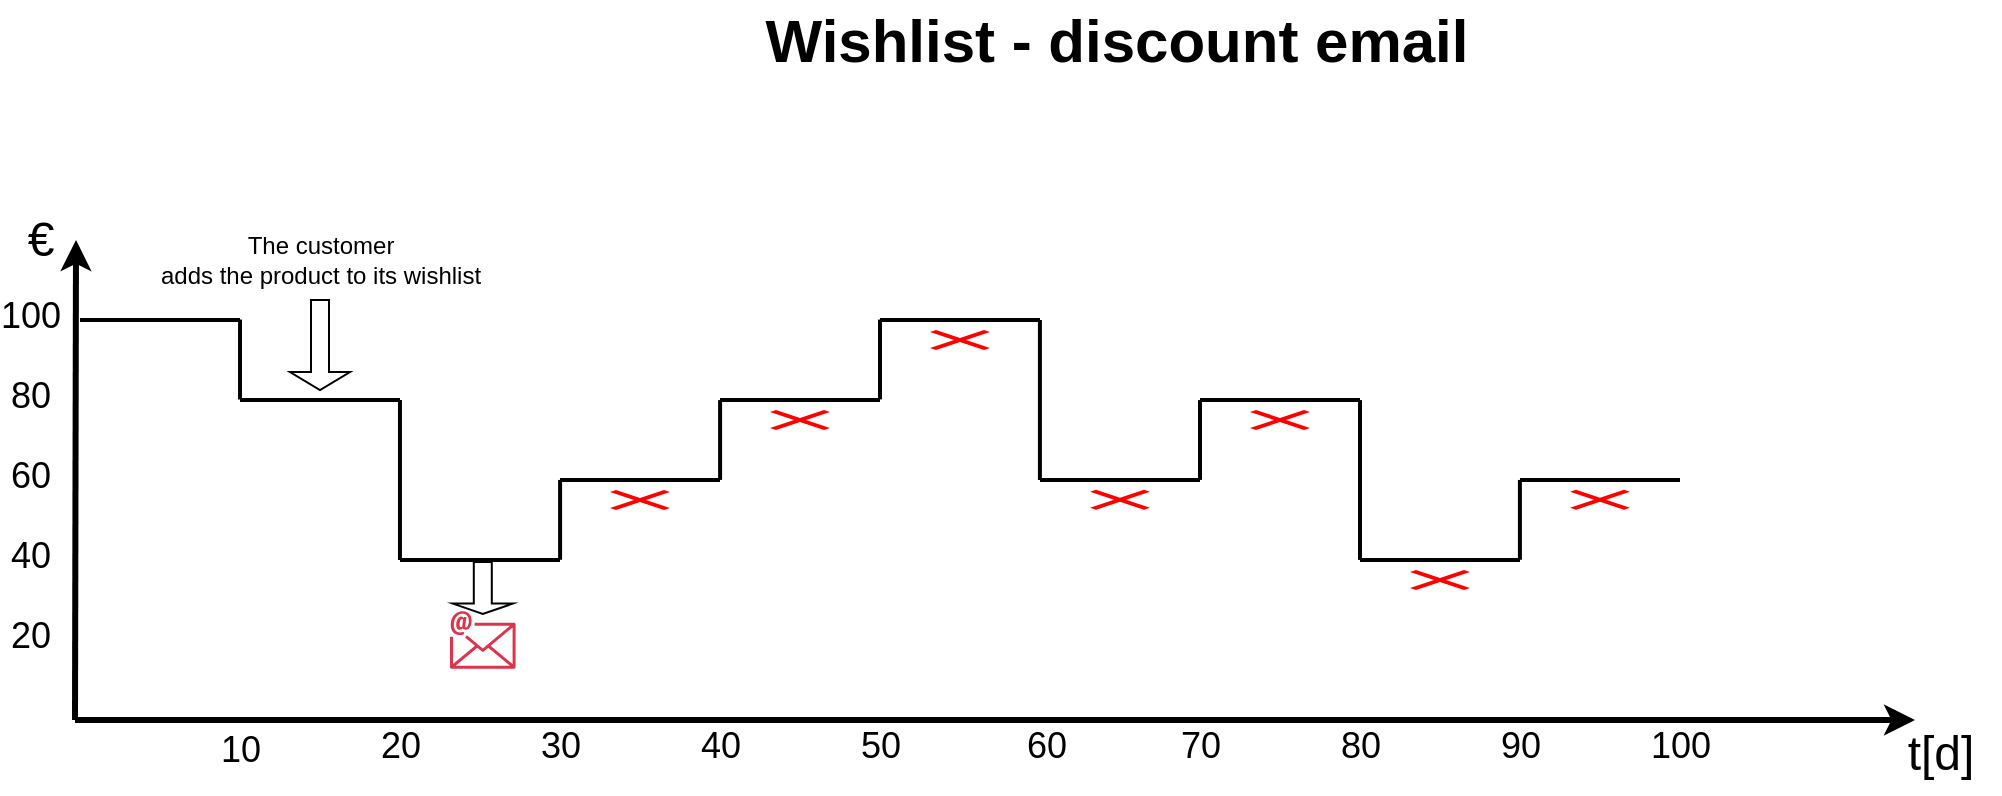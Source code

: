 <mxfile version="26.2.1">
  <diagram id="07fea595-8f29-1299-0266-81d95cde20df" name="Page-1">
    <mxGraphModel dx="-1130" dy="-300" grid="1" gridSize="10" guides="1" tooltips="1" connect="1" arrows="1" fold="1" page="1" pageScale="1" pageWidth="1169" pageHeight="827" background="none" math="0" shadow="0">
      <root>
        <mxCell id="0" />
        <mxCell id="1" parent="0" />
        <mxCell id="727" value="" style="edgeStyle=none;html=1;fontColor=#000000;strokeWidth=3;strokeColor=#000000;" parent="1" edge="1">
          <mxGeometry width="100" height="100" relative="1" as="geometry">
            <mxPoint x="2437.5" y="1200" as="sourcePoint" />
            <mxPoint x="2438" y="960" as="targetPoint" />
          </mxGeometry>
        </mxCell>
        <mxCell id="734" value="" style="edgeStyle=none;html=1;fontColor=#000000;strokeWidth=3;strokeColor=#000000;" parent="1" edge="1">
          <mxGeometry width="100" height="100" relative="1" as="geometry">
            <mxPoint x="2437.5" y="1200" as="sourcePoint" />
            <mxPoint x="3357.5" y="1200" as="targetPoint" />
          </mxGeometry>
        </mxCell>
        <mxCell id="736" value="10" style="text;spacingTop=-5;align=center;verticalAlign=middle;fontStyle=0;html=1;fontSize=18;points=[];strokeColor=none;" parent="1" vertex="1">
          <mxGeometry x="2460" y="1202" width="120" height="30" as="geometry" />
        </mxCell>
        <mxCell id="737" value="20" style="text;spacingTop=-5;align=center;verticalAlign=middle;fontStyle=0;html=1;fontSize=18;points=[];strokeColor=none;" parent="1" vertex="1">
          <mxGeometry x="2540" y="1200" width="120" height="30" as="geometry" />
        </mxCell>
        <mxCell id="738" value="30" style="text;spacingTop=-5;align=center;verticalAlign=middle;fontStyle=0;html=1;fontSize=18;points=[];strokeColor=none;" parent="1" vertex="1">
          <mxGeometry x="2620" y="1200" width="120" height="30" as="geometry" />
        </mxCell>
        <mxCell id="746" value="20" style="text;spacingTop=-5;align=center;verticalAlign=middle;fontStyle=0;html=1;fontSize=18;points=[]" parent="1" vertex="1">
          <mxGeometry x="2400" y="1150" width="30" height="20" as="geometry" />
        </mxCell>
        <mxCell id="749" value="Wishlist - discount email" style="text;spacingTop=-5;align=center;verticalAlign=middle;fontSize=30;fontStyle=1;html=1;points=[]" parent="1" vertex="1">
          <mxGeometry x="2552.5" y="840" width="810" height="45" as="geometry" />
        </mxCell>
        <mxCell id="752" value="40" style="text;spacingTop=-5;align=center;verticalAlign=middle;fontStyle=0;html=1;fontSize=18;points=[];strokeColor=none;" parent="1" vertex="1">
          <mxGeometry x="2700" y="1200" width="120" height="30" as="geometry" />
        </mxCell>
        <mxCell id="a5YcPVO9M3d51Q_ddzRe-755" value="&lt;font style=&quot;font-size: 24px;&quot;&gt;€&lt;/font&gt;" style="text;html=1;align=center;verticalAlign=middle;resizable=0;points=[];autosize=1;strokeColor=none;fillColor=none;" vertex="1" parent="1">
          <mxGeometry x="2400" y="940" width="40" height="40" as="geometry" />
        </mxCell>
        <mxCell id="a5YcPVO9M3d51Q_ddzRe-756" value="&lt;font style=&quot;font-size: 24px;&quot;&gt;t[d]&lt;/font&gt;" style="text;html=1;align=center;verticalAlign=middle;resizable=0;points=[];autosize=1;strokeColor=none;fillColor=none;" vertex="1" parent="1">
          <mxGeometry x="3340" y="1197" width="60" height="40" as="geometry" />
        </mxCell>
        <mxCell id="a5YcPVO9M3d51Q_ddzRe-757" value="50" style="text;spacingTop=-5;align=center;verticalAlign=middle;fontStyle=0;html=1;fontSize=18;points=[];strokeColor=none;" vertex="1" parent="1">
          <mxGeometry x="2780" y="1200" width="120" height="30" as="geometry" />
        </mxCell>
        <mxCell id="a5YcPVO9M3d51Q_ddzRe-758" value="60" style="text;spacingTop=-5;align=center;verticalAlign=middle;fontStyle=0;html=1;fontSize=18;points=[];strokeColor=none;" vertex="1" parent="1">
          <mxGeometry x="2863" y="1200" width="120" height="30" as="geometry" />
        </mxCell>
        <mxCell id="a5YcPVO9M3d51Q_ddzRe-759" value="70" style="text;spacingTop=-5;align=center;verticalAlign=middle;fontStyle=0;html=1;fontSize=18;points=[];strokeColor=none;" vertex="1" parent="1">
          <mxGeometry x="2940" y="1200" width="120" height="30" as="geometry" />
        </mxCell>
        <mxCell id="a5YcPVO9M3d51Q_ddzRe-760" value="80" style="text;spacingTop=-5;align=center;verticalAlign=middle;fontStyle=0;html=1;fontSize=18;points=[];strokeColor=none;" vertex="1" parent="1">
          <mxGeometry x="3020" y="1200" width="120" height="30" as="geometry" />
        </mxCell>
        <mxCell id="a5YcPVO9M3d51Q_ddzRe-761" value="90" style="text;spacingTop=-5;align=center;verticalAlign=middle;fontStyle=0;html=1;fontSize=18;points=[];strokeColor=none;" vertex="1" parent="1">
          <mxGeometry x="3100" y="1200" width="120" height="30" as="geometry" />
        </mxCell>
        <mxCell id="a5YcPVO9M3d51Q_ddzRe-762" value="100" style="text;spacingTop=-5;align=center;verticalAlign=middle;fontStyle=0;html=1;fontSize=18;points=[];strokeColor=none;" vertex="1" parent="1">
          <mxGeometry x="3180" y="1200" width="120" height="30" as="geometry" />
        </mxCell>
        <mxCell id="a5YcPVO9M3d51Q_ddzRe-763" value="40" style="text;spacingTop=-5;align=center;verticalAlign=middle;fontStyle=0;html=1;fontSize=18;points=[]" vertex="1" parent="1">
          <mxGeometry x="2400" y="1110" width="30" height="20" as="geometry" />
        </mxCell>
        <mxCell id="a5YcPVO9M3d51Q_ddzRe-764" value="60" style="text;spacingTop=-5;align=center;verticalAlign=middle;fontStyle=0;html=1;fontSize=18;points=[]" vertex="1" parent="1">
          <mxGeometry x="2400" y="1070" width="30" height="20" as="geometry" />
        </mxCell>
        <mxCell id="a5YcPVO9M3d51Q_ddzRe-765" value="80" style="text;spacingTop=-5;align=center;verticalAlign=middle;fontStyle=0;html=1;fontSize=18;points=[]" vertex="1" parent="1">
          <mxGeometry x="2400" y="1030" width="30" height="20" as="geometry" />
        </mxCell>
        <mxCell id="a5YcPVO9M3d51Q_ddzRe-766" value="100" style="text;spacingTop=-5;align=center;verticalAlign=middle;fontStyle=0;html=1;fontSize=18;points=[]" vertex="1" parent="1">
          <mxGeometry x="2400" y="990" width="30" height="20" as="geometry" />
        </mxCell>
        <mxCell id="a5YcPVO9M3d51Q_ddzRe-767" value="" style="line;strokeWidth=2;html=1;" vertex="1" parent="1">
          <mxGeometry x="2440" y="995" width="80" height="10" as="geometry" />
        </mxCell>
        <mxCell id="a5YcPVO9M3d51Q_ddzRe-768" value="" style="line;strokeWidth=2;html=1;" vertex="1" parent="1">
          <mxGeometry x="2520" y="1035" width="80" height="10" as="geometry" />
        </mxCell>
        <mxCell id="a5YcPVO9M3d51Q_ddzRe-770" value="" style="line;strokeWidth=2;html=1;" vertex="1" parent="1">
          <mxGeometry x="2600" y="1115" width="80" height="10" as="geometry" />
        </mxCell>
        <mxCell id="a5YcPVO9M3d51Q_ddzRe-771" value="" style="line;strokeWidth=2;html=1;" vertex="1" parent="1">
          <mxGeometry x="2680" y="1075" width="80" height="10" as="geometry" />
        </mxCell>
        <mxCell id="a5YcPVO9M3d51Q_ddzRe-772" value="" style="line;strokeWidth=2;html=1;" vertex="1" parent="1">
          <mxGeometry x="2760" y="1035" width="80" height="10" as="geometry" />
        </mxCell>
        <mxCell id="a5YcPVO9M3d51Q_ddzRe-774" value="" style="line;strokeWidth=2;html=1;" vertex="1" parent="1">
          <mxGeometry x="2840" y="995" width="80" height="10" as="geometry" />
        </mxCell>
        <mxCell id="a5YcPVO9M3d51Q_ddzRe-775" value="" style="line;strokeWidth=2;html=1;" vertex="1" parent="1">
          <mxGeometry x="2920" y="1075" width="80" height="10" as="geometry" />
        </mxCell>
        <mxCell id="a5YcPVO9M3d51Q_ddzRe-776" value="" style="line;strokeWidth=2;html=1;" vertex="1" parent="1">
          <mxGeometry x="3000" y="1027.5" width="80" height="25" as="geometry" />
        </mxCell>
        <mxCell id="a5YcPVO9M3d51Q_ddzRe-777" value="" style="line;strokeWidth=2;html=1;" vertex="1" parent="1">
          <mxGeometry x="3080" y="1115" width="80" height="10" as="geometry" />
        </mxCell>
        <mxCell id="a5YcPVO9M3d51Q_ddzRe-778" value="" style="line;strokeWidth=2;html=1;" vertex="1" parent="1">
          <mxGeometry x="3160" y="1075" width="80" height="10" as="geometry" />
        </mxCell>
        <mxCell id="a5YcPVO9M3d51Q_ddzRe-780" value="" style="shape=singleArrow;direction=south;whiteSpace=wrap;html=1;" vertex="1" parent="1">
          <mxGeometry x="2545" y="990" width="30" height="45" as="geometry" />
        </mxCell>
        <mxCell id="a5YcPVO9M3d51Q_ddzRe-783" value="The customer&lt;div&gt;adds the product to its wishlist&lt;/div&gt;" style="text;html=1;align=center;verticalAlign=middle;resizable=0;points=[];autosize=1;strokeColor=none;fillColor=none;" vertex="1" parent="1">
          <mxGeometry x="2470" y="950" width="180" height="40" as="geometry" />
        </mxCell>
        <mxCell id="a5YcPVO9M3d51Q_ddzRe-785" value="" style="line;strokeWidth=2;html=1;rotation=90;" vertex="1" parent="1">
          <mxGeometry x="2500.03" y="1014.75" width="39.97" height="10" as="geometry" />
        </mxCell>
        <mxCell id="a5YcPVO9M3d51Q_ddzRe-786" value="" style="line;strokeWidth=2;html=1;rotation=90;" vertex="1" parent="1">
          <mxGeometry x="2560.02" y="1074.99" width="79.92" height="10" as="geometry" />
        </mxCell>
        <mxCell id="a5YcPVO9M3d51Q_ddzRe-787" value="" style="line;strokeWidth=2;html=1;rotation=90;" vertex="1" parent="1">
          <mxGeometry x="2660.09" y="1094.93" width="39.91" height="10" as="geometry" />
        </mxCell>
        <mxCell id="a5YcPVO9M3d51Q_ddzRe-788" value="" style="line;strokeWidth=2;html=1;rotation=90;" vertex="1" parent="1">
          <mxGeometry x="2740.09" y="1052.5" width="39.91" height="15" as="geometry" />
        </mxCell>
        <mxCell id="a5YcPVO9M3d51Q_ddzRe-789" value="" style="line;strokeWidth=2;html=1;rotation=90;" vertex="1" parent="1">
          <mxGeometry x="2820.04" y="1014.75" width="39.91" height="10" as="geometry" />
        </mxCell>
        <mxCell id="a5YcPVO9M3d51Q_ddzRe-790" value="" style="line;strokeWidth=2;html=1;rotation=90;" vertex="1" parent="1">
          <mxGeometry x="2980.04" y="1052.5" width="39.91" height="15" as="geometry" />
        </mxCell>
        <mxCell id="a5YcPVO9M3d51Q_ddzRe-791" value="" style="line;strokeWidth=2;html=1;rotation=90;" vertex="1" parent="1">
          <mxGeometry x="3140" y="1094.93" width="39.91" height="10" as="geometry" />
        </mxCell>
        <mxCell id="a5YcPVO9M3d51Q_ddzRe-792" value="" style="line;strokeWidth=2;html=1;rotation=90;" vertex="1" parent="1">
          <mxGeometry x="2880" y="1035" width="79.92" height="10" as="geometry" />
        </mxCell>
        <mxCell id="a5YcPVO9M3d51Q_ddzRe-793" value="" style="line;strokeWidth=2;html=1;rotation=90;" vertex="1" parent="1">
          <mxGeometry x="3040.04" y="1075" width="79.92" height="10" as="geometry" />
        </mxCell>
        <mxCell id="a5YcPVO9M3d51Q_ddzRe-794" value="" style="sketch=0;outlineConnect=0;fontColor=#232F3E;gradientColor=none;fillColor=#DD344C;strokeColor=none;dashed=0;verticalLabelPosition=bottom;verticalAlign=top;align=center;html=1;fontSize=12;fontStyle=0;aspect=fixed;shape=mxgraph.aws4.email;" vertex="1" parent="1">
          <mxGeometry x="2625" y="1145.5" width="32.79" height="29" as="geometry" />
        </mxCell>
        <mxCell id="a5YcPVO9M3d51Q_ddzRe-795" value="" style="shape=singleArrow;direction=south;whiteSpace=wrap;html=1;" vertex="1" parent="1">
          <mxGeometry x="2626.4" y="1121" width="30" height="26" as="geometry" />
        </mxCell>
        <mxCell id="a5YcPVO9M3d51Q_ddzRe-797" value="" style="shape=mxgraph.mockup.markup.redX;fillColor=#ff0000;html=1;shadow=0;whiteSpace=wrap;strokeColor=none;" vertex="1" parent="1">
          <mxGeometry x="2705" y="1085" width="30" height="10" as="geometry" />
        </mxCell>
        <mxCell id="a5YcPVO9M3d51Q_ddzRe-800" value="" style="shape=mxgraph.mockup.markup.redX;fillColor=#ff0000;html=1;shadow=0;whiteSpace=wrap;strokeColor=none;" vertex="1" parent="1">
          <mxGeometry x="2945" y="1084.93" width="30" height="10" as="geometry" />
        </mxCell>
        <mxCell id="a5YcPVO9M3d51Q_ddzRe-801" value="" style="shape=mxgraph.mockup.markup.redX;fillColor=#ff0000;html=1;shadow=0;whiteSpace=wrap;strokeColor=none;" vertex="1" parent="1">
          <mxGeometry x="3105" y="1125" width="30" height="10" as="geometry" />
        </mxCell>
        <mxCell id="a5YcPVO9M3d51Q_ddzRe-802" value="" style="shape=mxgraph.mockup.markup.redX;fillColor=#ff0000;html=1;shadow=0;whiteSpace=wrap;strokeColor=none;" vertex="1" parent="1">
          <mxGeometry x="3185" y="1084.93" width="30" height="10" as="geometry" />
        </mxCell>
        <mxCell id="a5YcPVO9M3d51Q_ddzRe-803" value="" style="shape=mxgraph.mockup.markup.redX;fillColor=#ff0000;html=1;shadow=0;whiteSpace=wrap;strokeColor=none;" vertex="1" parent="1">
          <mxGeometry x="3025" y="1045" width="30" height="10" as="geometry" />
        </mxCell>
        <mxCell id="a5YcPVO9M3d51Q_ddzRe-804" value="" style="shape=mxgraph.mockup.markup.redX;fillColor=#ff0000;html=1;shadow=0;whiteSpace=wrap;strokeColor=none;" vertex="1" parent="1">
          <mxGeometry x="2785" y="1045" width="30" height="10" as="geometry" />
        </mxCell>
        <mxCell id="a5YcPVO9M3d51Q_ddzRe-805" value="" style="shape=mxgraph.mockup.markup.redX;fillColor=#ff0000;html=1;shadow=0;whiteSpace=wrap;strokeColor=none;" vertex="1" parent="1">
          <mxGeometry x="2865" y="1005" width="30" height="10" as="geometry" />
        </mxCell>
      </root>
    </mxGraphModel>
  </diagram>
</mxfile>

